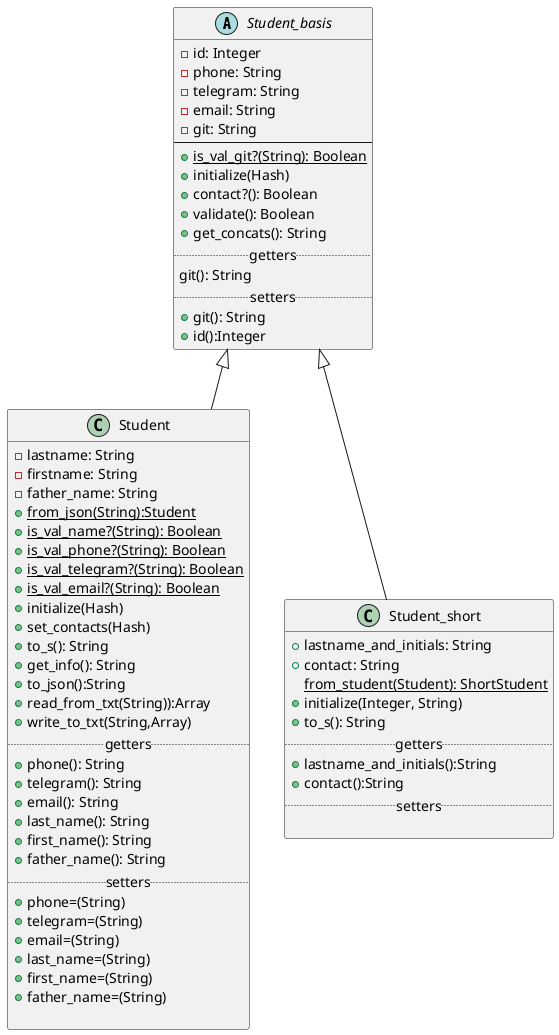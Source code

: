 @startuml
'https://plantuml.com/class-diagram'

abstract class Student_basis{
     -id: Integer
     -phone: String
     -telegram: String
     -email: String
     -git: String
--
     +{static}is_val_git?(String): Boolean
     +initialize(Hash)
     +contact?(): Boolean
     +validate(): Boolean
     +get_concats(): String
     .. getters..
     git(): String
     .. setters ..
     +git(): String
     +id():Integer
}

class Student extends Student_basis{
     -lastname: String
     -firstname: String
     -father_name: String
     +{static}from_json(String):Student
     +{static}is_val_name?(String): Boolean
     +{static}is_val_phone?(String): Boolean
     +{static}is_val_telegram?(String): Boolean
     +{static}is_val_email?(String): Boolean
     +initialize(Hash)
     +set_contacts(Hash)
     +to_s(): String
     +get_info(): String
     +to_json():String
     +read_from_txt(String)):Array
     +write_to_txt(String,Array)
     .. getters ..
     +phone(): String
     +telegram(): String
     +email(): String
     +last_name(): String
     +first_name(): String
     +father_name(): String
     .. setters ..
     +phone=(String)
     +telegram=(String)
     +email=(String)
     +last_name=(String)
     +first_name=(String)
     +father_name=(String)

}

class Student_short extends Student_basis{
     +lastname_and_initials: String
     +contact: String
     {static}from_student(Student): ShortStudent
     +initialize(Integer, String)
     +to_s(): String
     .. getters ..
     +lastname_and_initials():String
     +contact():String
     .. setters ..

}
@enduml
